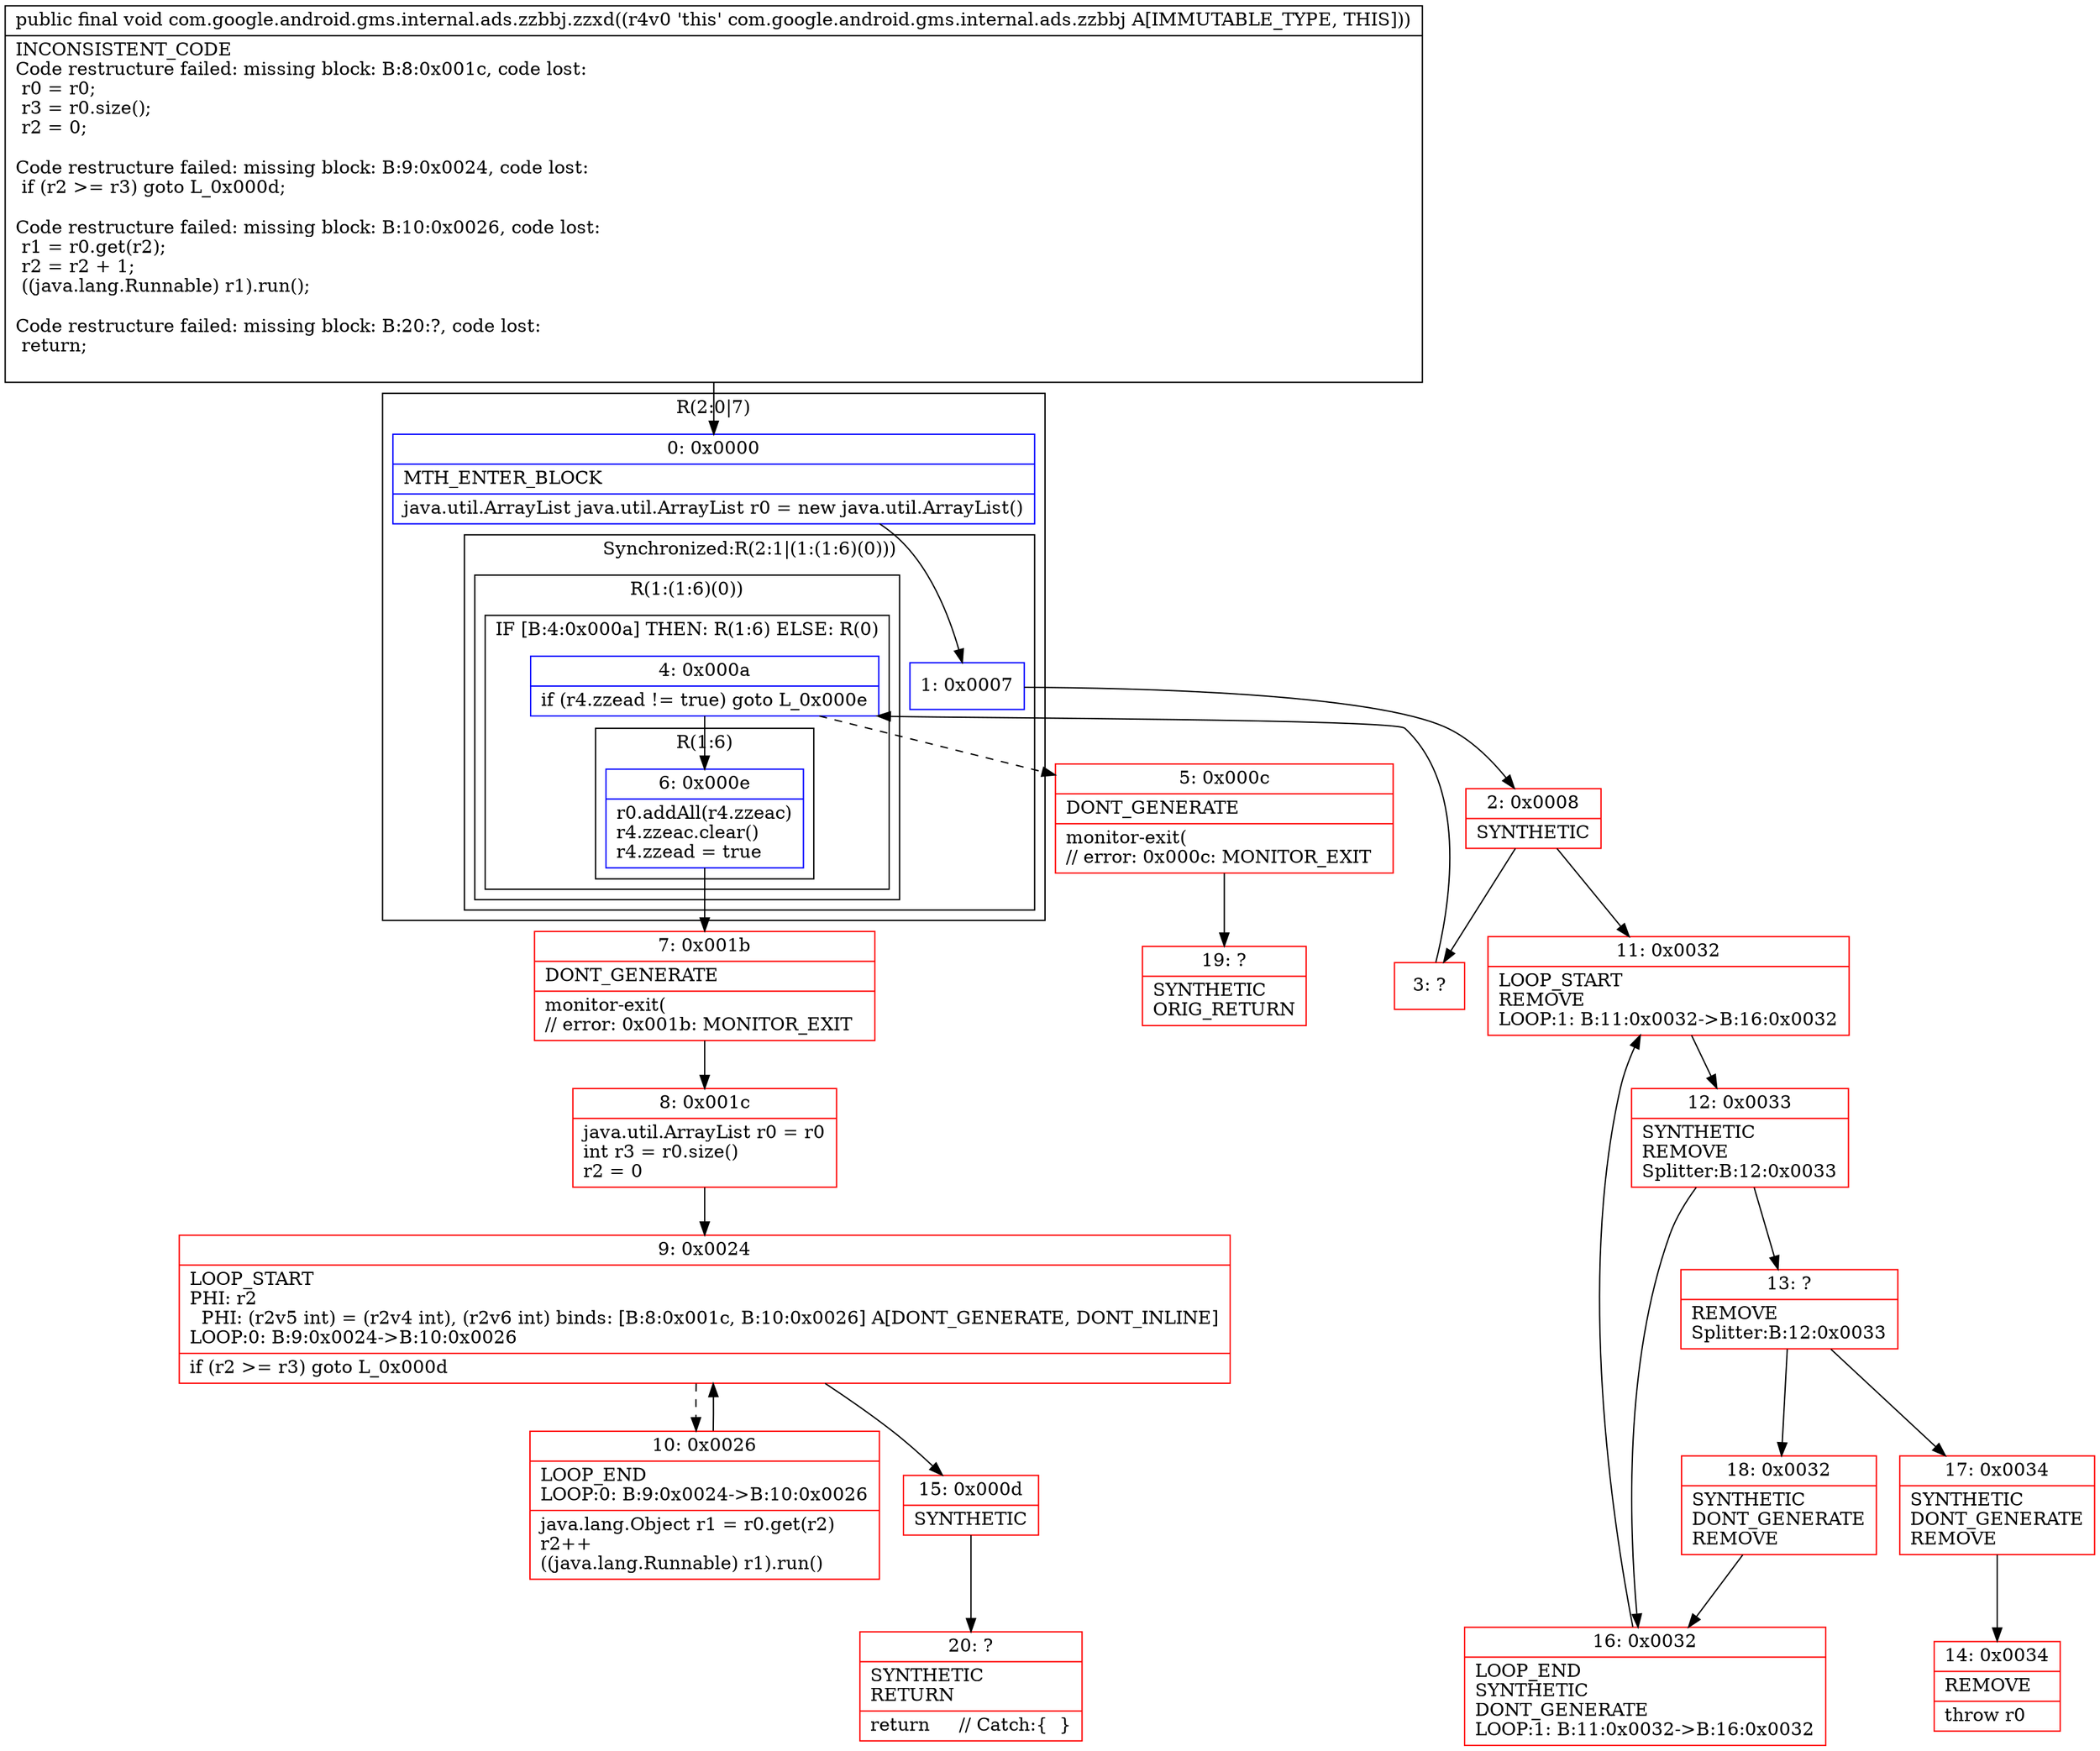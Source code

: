 digraph "CFG forcom.google.android.gms.internal.ads.zzbbj.zzxd()V" {
subgraph cluster_Region_748009935 {
label = "R(2:0|7)";
node [shape=record,color=blue];
Node_0 [shape=record,label="{0\:\ 0x0000|MTH_ENTER_BLOCK\l|java.util.ArrayList java.util.ArrayList r0 = new java.util.ArrayList()\l}"];
subgraph cluster_SynchronizedRegion_151390829 {
label = "Synchronized:R(2:1|(1:(1:6)(0)))";
node [shape=record,color=blue];
Node_1 [shape=record,label="{1\:\ 0x0007}"];
subgraph cluster_Region_959962266 {
label = "R(1:(1:6)(0))";
node [shape=record,color=blue];
subgraph cluster_IfRegion_1799933642 {
label = "IF [B:4:0x000a] THEN: R(1:6) ELSE: R(0)";
node [shape=record,color=blue];
Node_4 [shape=record,label="{4\:\ 0x000a|if (r4.zzead != true) goto L_0x000e\l}"];
subgraph cluster_Region_1854290004 {
label = "R(1:6)";
node [shape=record,color=blue];
Node_6 [shape=record,label="{6\:\ 0x000e|r0.addAll(r4.zzeac)\lr4.zzeac.clear()\lr4.zzead = true\l}"];
}
subgraph cluster_Region_1931313345 {
label = "R(0)";
node [shape=record,color=blue];
}
}
}
}
}
Node_2 [shape=record,color=red,label="{2\:\ 0x0008|SYNTHETIC\l}"];
Node_3 [shape=record,color=red,label="{3\:\ ?}"];
Node_5 [shape=record,color=red,label="{5\:\ 0x000c|DONT_GENERATE\l|monitor\-exit(\l\/\/ error: 0x000c: MONITOR_EXIT  \l}"];
Node_7 [shape=record,color=red,label="{7\:\ 0x001b|DONT_GENERATE\l|monitor\-exit(\l\/\/ error: 0x001b: MONITOR_EXIT  \l}"];
Node_8 [shape=record,color=red,label="{8\:\ 0x001c|java.util.ArrayList r0 = r0\lint r3 = r0.size()\lr2 = 0\l}"];
Node_9 [shape=record,color=red,label="{9\:\ 0x0024|LOOP_START\lPHI: r2 \l  PHI: (r2v5 int) = (r2v4 int), (r2v6 int) binds: [B:8:0x001c, B:10:0x0026] A[DONT_GENERATE, DONT_INLINE]\lLOOP:0: B:9:0x0024\-\>B:10:0x0026\l|if (r2 \>= r3) goto L_0x000d\l}"];
Node_10 [shape=record,color=red,label="{10\:\ 0x0026|LOOP_END\lLOOP:0: B:9:0x0024\-\>B:10:0x0026\l|java.lang.Object r1 = r0.get(r2)\lr2++\l((java.lang.Runnable) r1).run()\l}"];
Node_11 [shape=record,color=red,label="{11\:\ 0x0032|LOOP_START\lREMOVE\lLOOP:1: B:11:0x0032\-\>B:16:0x0032\l}"];
Node_12 [shape=record,color=red,label="{12\:\ 0x0033|SYNTHETIC\lREMOVE\lSplitter:B:12:0x0033\l}"];
Node_13 [shape=record,color=red,label="{13\:\ ?|REMOVE\lSplitter:B:12:0x0033\l}"];
Node_14 [shape=record,color=red,label="{14\:\ 0x0034|REMOVE\l|throw r0\l}"];
Node_15 [shape=record,color=red,label="{15\:\ 0x000d|SYNTHETIC\l}"];
Node_16 [shape=record,color=red,label="{16\:\ 0x0032|LOOP_END\lSYNTHETIC\lDONT_GENERATE\lLOOP:1: B:11:0x0032\-\>B:16:0x0032\l}"];
Node_17 [shape=record,color=red,label="{17\:\ 0x0034|SYNTHETIC\lDONT_GENERATE\lREMOVE\l}"];
Node_18 [shape=record,color=red,label="{18\:\ 0x0032|SYNTHETIC\lDONT_GENERATE\lREMOVE\l}"];
Node_19 [shape=record,color=red,label="{19\:\ ?|SYNTHETIC\lORIG_RETURN\l}"];
Node_20 [shape=record,color=red,label="{20\:\ ?|SYNTHETIC\lRETURN\l|return     \/\/ Catch:\{  \}\l}"];
MethodNode[shape=record,label="{public final void com.google.android.gms.internal.ads.zzbbj.zzxd((r4v0 'this' com.google.android.gms.internal.ads.zzbbj A[IMMUTABLE_TYPE, THIS]))  | INCONSISTENT_CODE\lCode restructure failed: missing block: B:8:0x001c, code lost:\l    r0 = r0;\l    r3 = r0.size();\l    r2 = 0;\l\lCode restructure failed: missing block: B:9:0x0024, code lost:\l    if (r2 \>= r3) goto L_0x000d;\l\lCode restructure failed: missing block: B:10:0x0026, code lost:\l    r1 = r0.get(r2);\l    r2 = r2 + 1;\l    ((java.lang.Runnable) r1).run();\l\lCode restructure failed: missing block: B:20:?, code lost:\l    return;\l\l}"];
MethodNode -> Node_0;
Node_0 -> Node_1;
Node_1 -> Node_2;
Node_4 -> Node_5[style=dashed];
Node_4 -> Node_6;
Node_6 -> Node_7;
Node_2 -> Node_3;
Node_2 -> Node_11;
Node_3 -> Node_4;
Node_5 -> Node_19;
Node_7 -> Node_8;
Node_8 -> Node_9;
Node_9 -> Node_10[style=dashed];
Node_9 -> Node_15;
Node_10 -> Node_9;
Node_11 -> Node_12;
Node_12 -> Node_13;
Node_12 -> Node_16;
Node_13 -> Node_17;
Node_13 -> Node_18;
Node_15 -> Node_20;
Node_16 -> Node_11;
Node_17 -> Node_14;
Node_18 -> Node_16;
}

